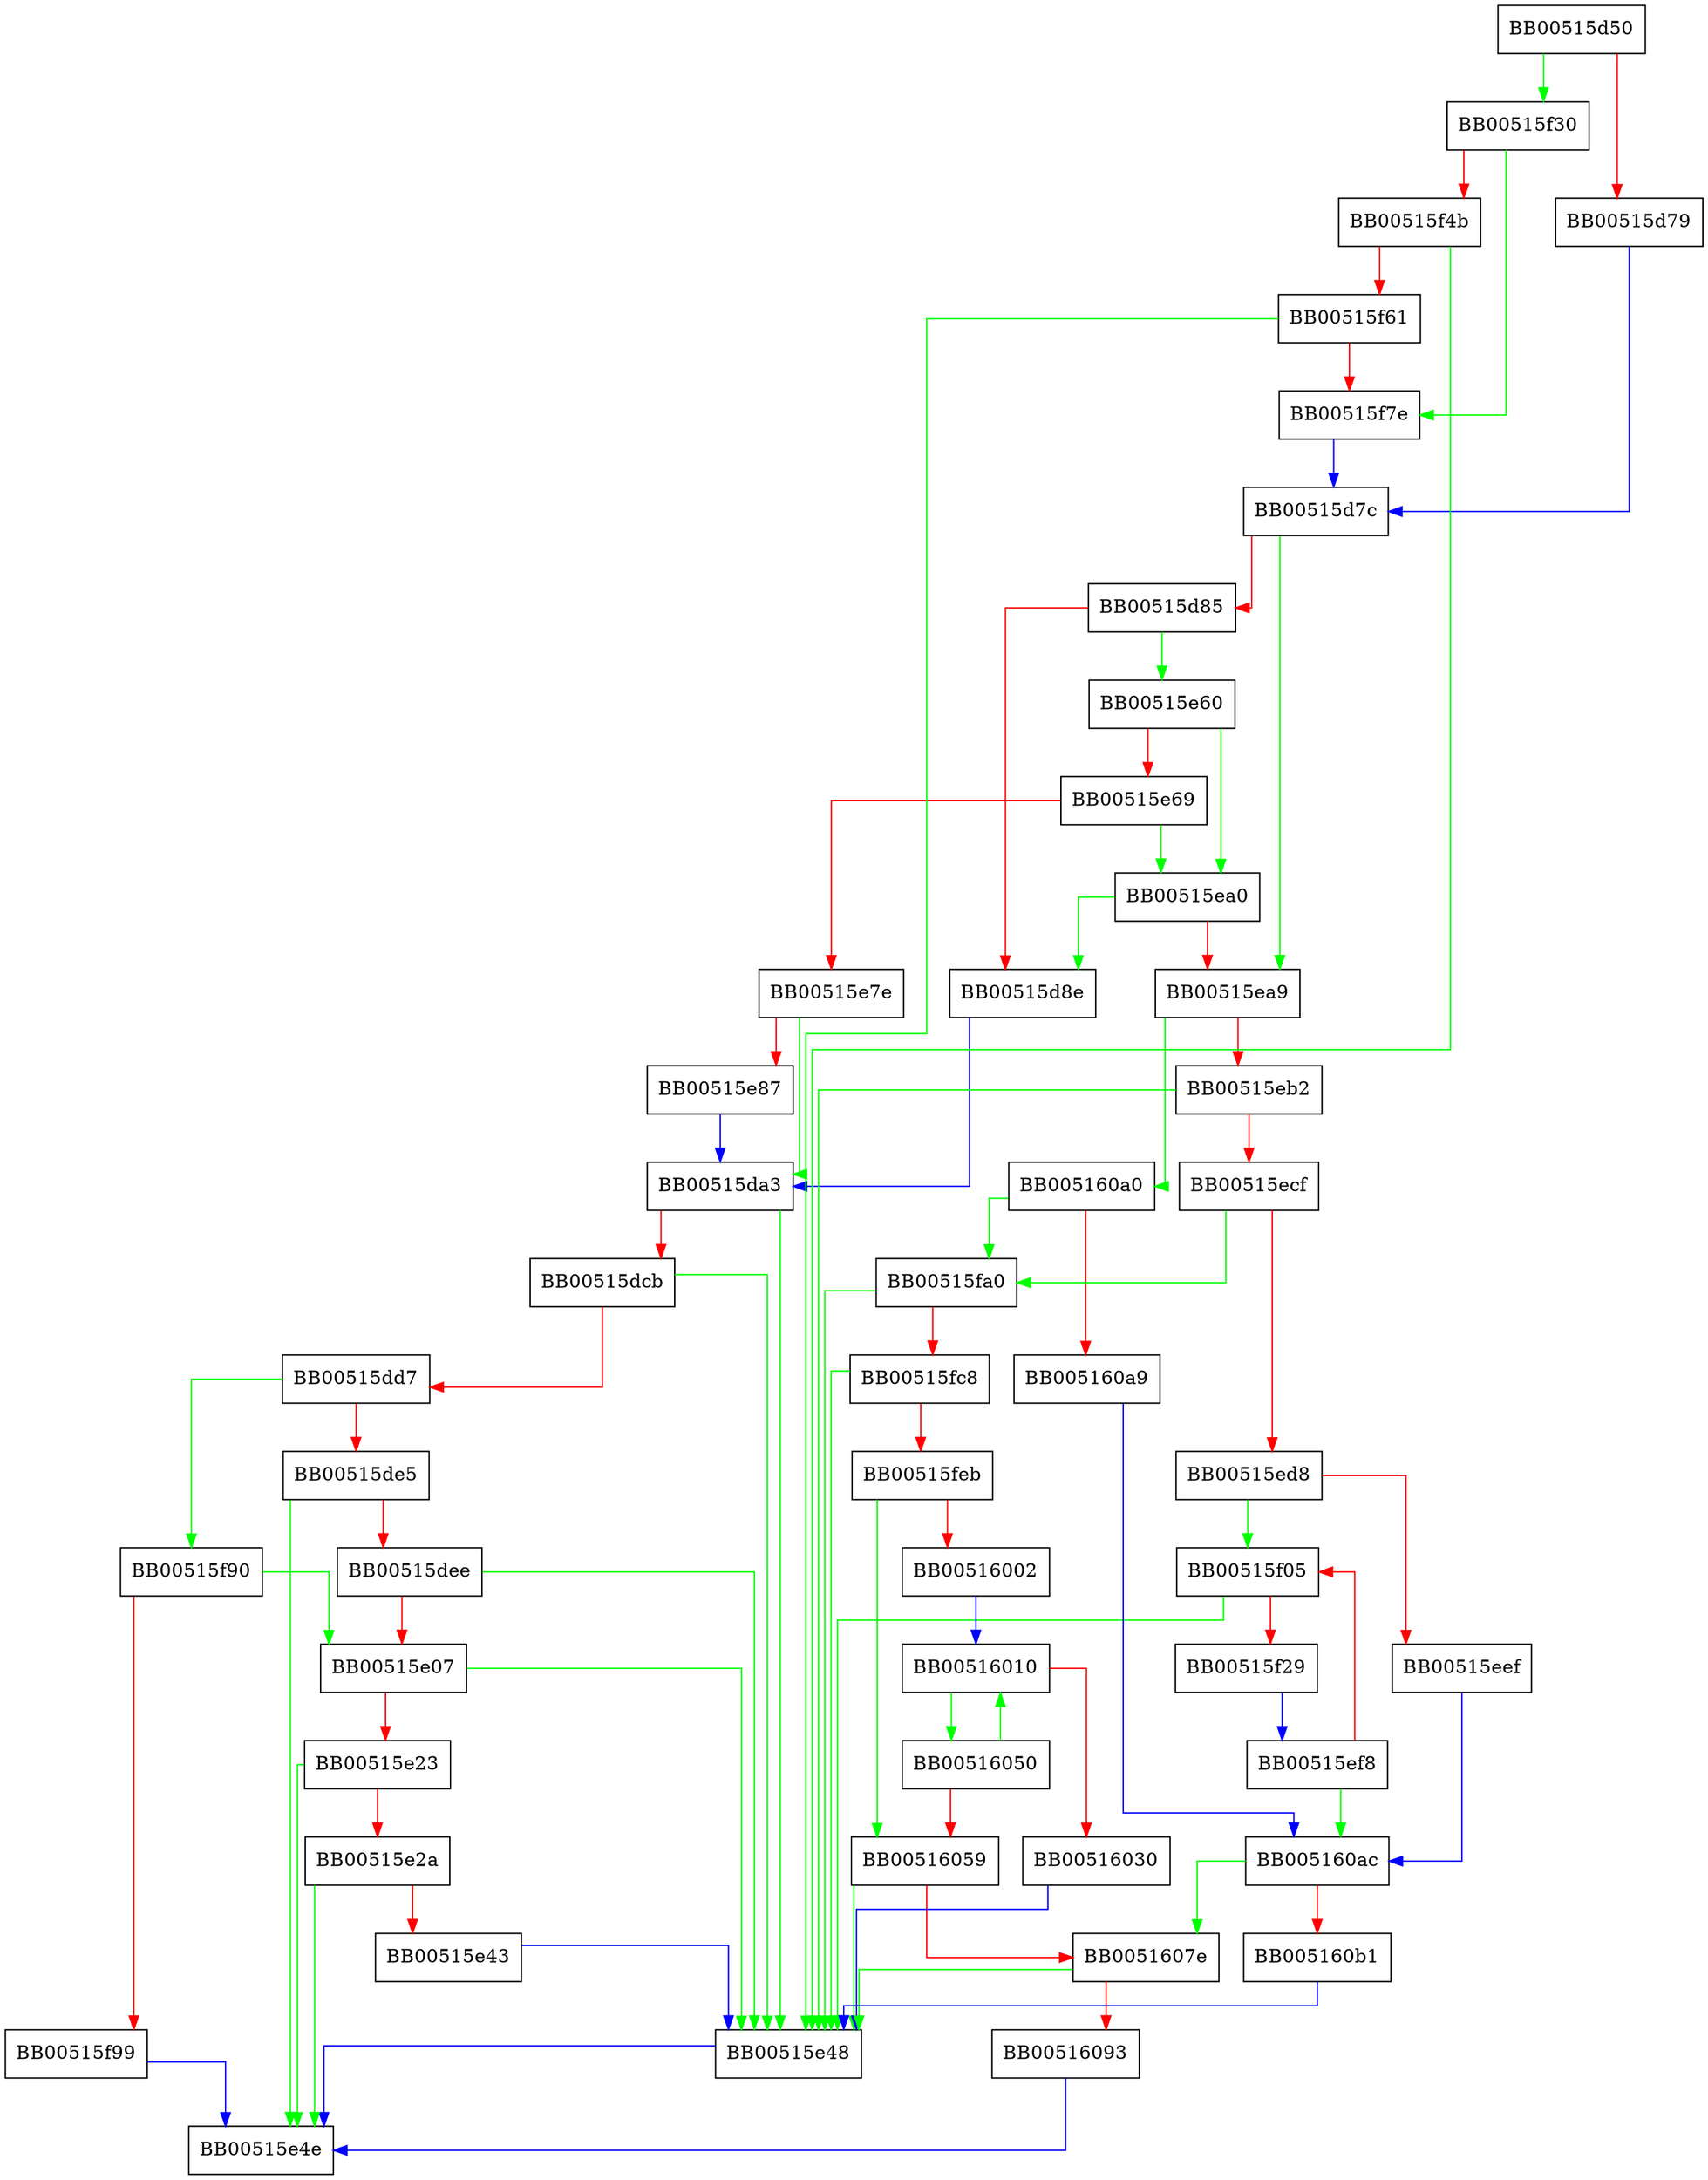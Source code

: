 digraph ASN1_STRING_print_ex {
  node [shape="box"];
  graph [splines=ortho];
  BB00515d50 -> BB00515f30 [color="green"];
  BB00515d50 -> BB00515d79 [color="red"];
  BB00515d79 -> BB00515d7c [color="blue"];
  BB00515d7c -> BB00515ea9 [color="green"];
  BB00515d7c -> BB00515d85 [color="red"];
  BB00515d85 -> BB00515e60 [color="green"];
  BB00515d85 -> BB00515d8e [color="red"];
  BB00515d8e -> BB00515da3 [color="blue"];
  BB00515da3 -> BB00515e48 [color="green"];
  BB00515da3 -> BB00515dcb [color="red"];
  BB00515dcb -> BB00515e48 [color="green"];
  BB00515dcb -> BB00515dd7 [color="red"];
  BB00515dd7 -> BB00515f90 [color="green"];
  BB00515dd7 -> BB00515de5 [color="red"];
  BB00515de5 -> BB00515e4e [color="green"];
  BB00515de5 -> BB00515dee [color="red"];
  BB00515dee -> BB00515e48 [color="green"];
  BB00515dee -> BB00515e07 [color="red"];
  BB00515e07 -> BB00515e48 [color="green"];
  BB00515e07 -> BB00515e23 [color="red"];
  BB00515e23 -> BB00515e4e [color="green"];
  BB00515e23 -> BB00515e2a [color="red"];
  BB00515e2a -> BB00515e4e [color="green"];
  BB00515e2a -> BB00515e43 [color="red"];
  BB00515e43 -> BB00515e48 [color="blue"];
  BB00515e48 -> BB00515e4e [color="blue"];
  BB00515e60 -> BB00515ea0 [color="green"];
  BB00515e60 -> BB00515e69 [color="red"];
  BB00515e69 -> BB00515ea0 [color="green"];
  BB00515e69 -> BB00515e7e [color="red"];
  BB00515e7e -> BB00515da3 [color="green"];
  BB00515e7e -> BB00515e87 [color="red"];
  BB00515e87 -> BB00515da3 [color="blue"];
  BB00515ea0 -> BB00515d8e [color="green"];
  BB00515ea0 -> BB00515ea9 [color="red"];
  BB00515ea9 -> BB005160a0 [color="green"];
  BB00515ea9 -> BB00515eb2 [color="red"];
  BB00515eb2 -> BB00515e48 [color="green"];
  BB00515eb2 -> BB00515ecf [color="red"];
  BB00515ecf -> BB00515fa0 [color="green"];
  BB00515ecf -> BB00515ed8 [color="red"];
  BB00515ed8 -> BB00515f05 [color="green"];
  BB00515ed8 -> BB00515eef [color="red"];
  BB00515eef -> BB005160ac [color="blue"];
  BB00515ef8 -> BB005160ac [color="green"];
  BB00515ef8 -> BB00515f05 [color="red"];
  BB00515f05 -> BB00515e48 [color="green"];
  BB00515f05 -> BB00515f29 [color="red"];
  BB00515f29 -> BB00515ef8 [color="blue"];
  BB00515f30 -> BB00515f7e [color="green"];
  BB00515f30 -> BB00515f4b [color="red"];
  BB00515f4b -> BB00515e48 [color="green"];
  BB00515f4b -> BB00515f61 [color="red"];
  BB00515f61 -> BB00515e48 [color="green"];
  BB00515f61 -> BB00515f7e [color="red"];
  BB00515f7e -> BB00515d7c [color="blue"];
  BB00515f90 -> BB00515e07 [color="green"];
  BB00515f90 -> BB00515f99 [color="red"];
  BB00515f99 -> BB00515e4e [color="blue"];
  BB00515fa0 -> BB00515e48 [color="green"];
  BB00515fa0 -> BB00515fc8 [color="red"];
  BB00515fc8 -> BB00515e48 [color="green"];
  BB00515fc8 -> BB00515feb [color="red"];
  BB00515feb -> BB00516059 [color="green"];
  BB00515feb -> BB00516002 [color="red"];
  BB00516002 -> BB00516010 [color="blue"];
  BB00516010 -> BB00516050 [color="green"];
  BB00516010 -> BB00516030 [color="red"];
  BB00516030 -> BB00515e48 [color="blue"];
  BB00516050 -> BB00516010 [color="green"];
  BB00516050 -> BB00516059 [color="red"];
  BB00516059 -> BB00515e48 [color="green"];
  BB00516059 -> BB0051607e [color="red"];
  BB0051607e -> BB00515e48 [color="green"];
  BB0051607e -> BB00516093 [color="red"];
  BB00516093 -> BB00515e4e [color="blue"];
  BB005160a0 -> BB00515fa0 [color="green"];
  BB005160a0 -> BB005160a9 [color="red"];
  BB005160a9 -> BB005160ac [color="blue"];
  BB005160ac -> BB0051607e [color="green"];
  BB005160ac -> BB005160b1 [color="red"];
  BB005160b1 -> BB00515e48 [color="blue"];
}
